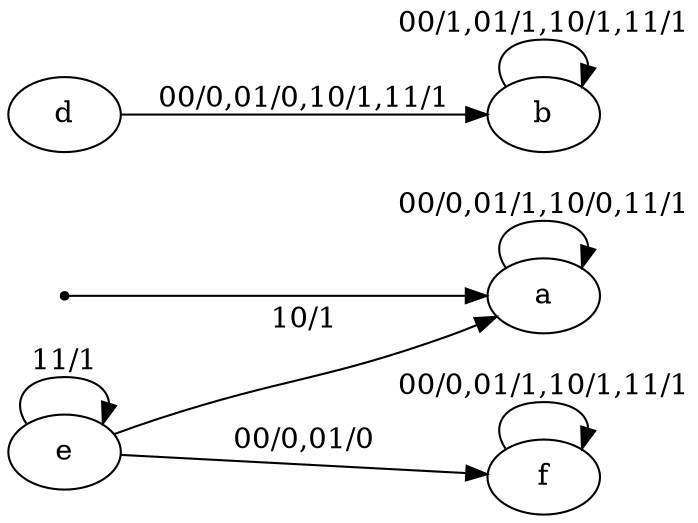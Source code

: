 digraph STG {
	rankdir=LR;
	
	INIT [shape=point];
	a [label="a"];
	b [label="b"];
	d [label="d"];
	e [label="e"];
	f [label="f"];
	
	INIT -> a;
	a -> a [label="00/0,01/1,10/0,11/1"];
	b -> b [label="00/1,01/1,10/1,11/1"];
	d -> b [label="00/0,01/0,10/1,11/1"];
	e -> f [label="00/0,01/0"];
	e -> a [label="10/1"];
	e -> e [label="11/1"];
	f -> f [label="00/0,01/1,10/1,11/1"];
}
